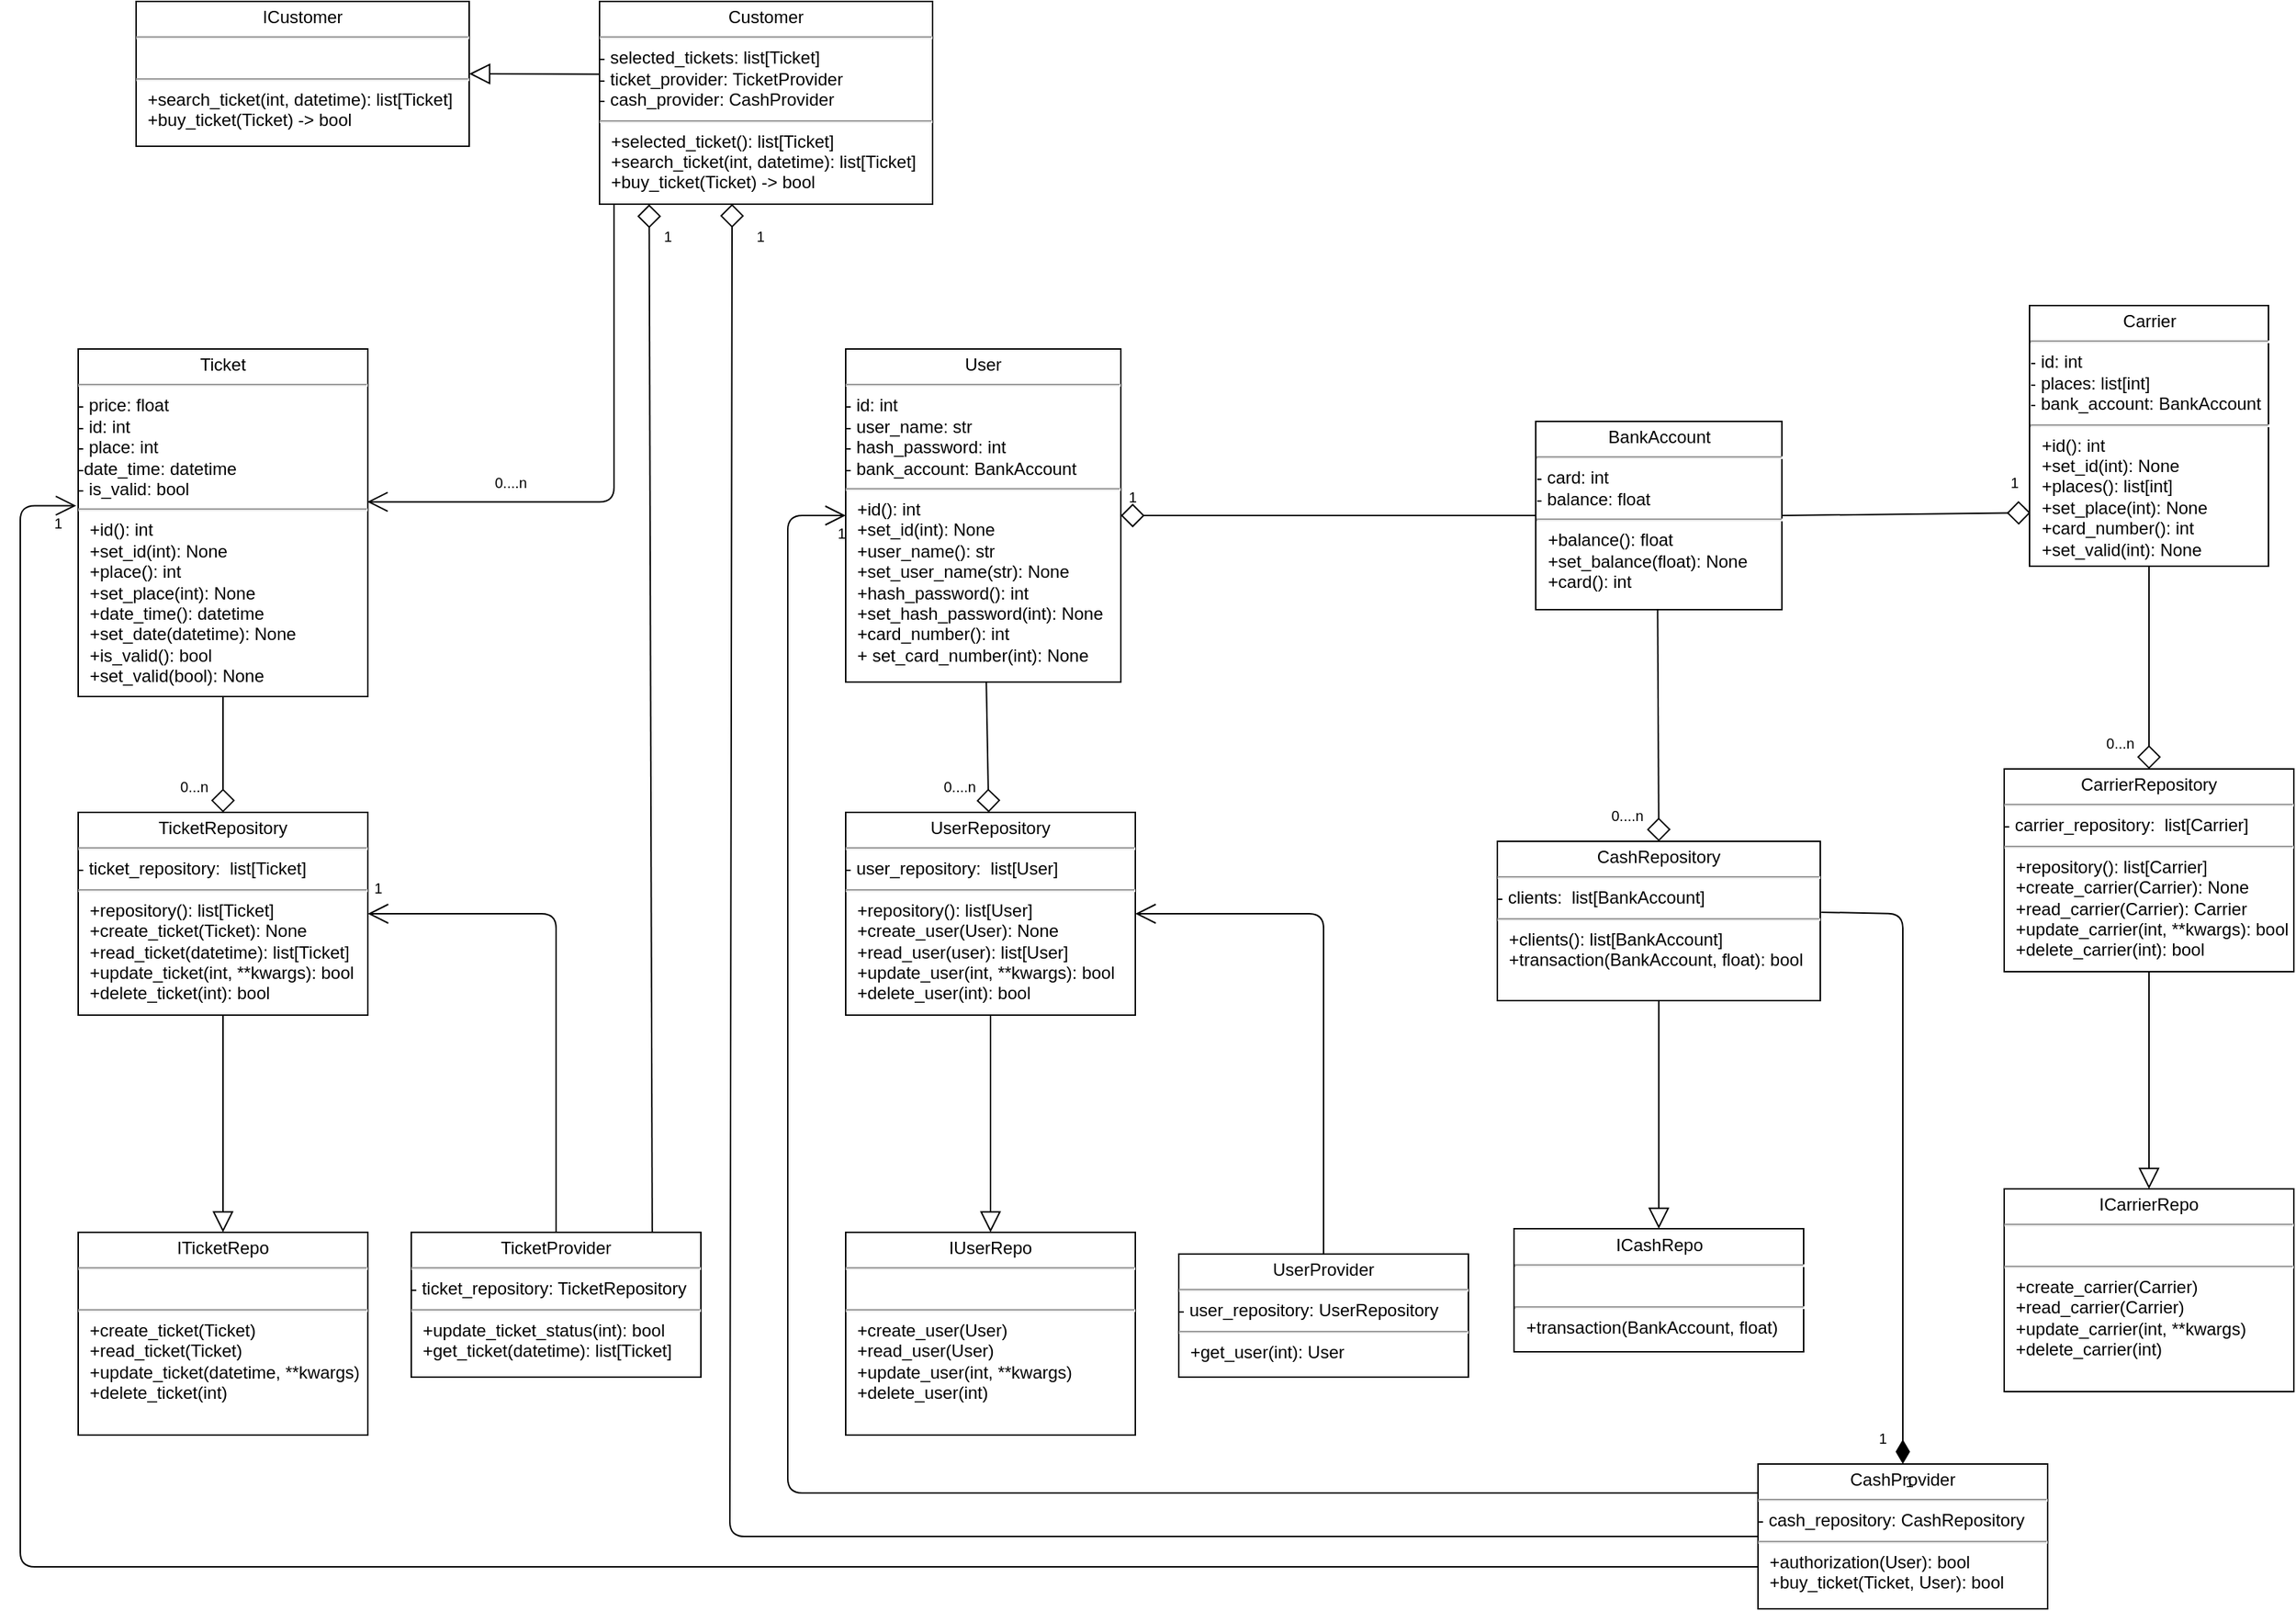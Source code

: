 <mxfile><diagram id="U6mxPA4u_fu3pClSX2C-" name="Страница 1"><mxGraphModel dx="1393" dy="571" grid="1" gridSize="10" guides="1" tooltips="1" connect="1" arrows="1" fold="1" page="1" pageScale="1" pageWidth="827" pageHeight="1169" math="0" shadow="0"><root><mxCell id="0"/><mxCell id="1" parent="0"/><mxCell id="7" value="&lt;p style=&quot;margin: 4px 0px 0px;&quot;&gt;User&lt;/p&gt;&lt;hr style=&quot;text-align: left;&quot;&gt;&lt;p style=&quot;font-size: 10px; margin: 0px;&quot;&gt;&lt;/p&gt;&lt;p style=&quot;text-align: left; font-size: 10px; margin: 0px;&quot;&gt;&lt;span style=&quot;background-color: initial; font-size: 12px;&quot;&gt;- id: int&lt;/span&gt;&lt;br&gt;&lt;/p&gt;&lt;p style=&quot;text-align: left; font-size: 10px; margin: 0px;&quot;&gt;&lt;span style=&quot;background-color: initial; font-size: 12px;&quot;&gt;- user_name: str&lt;/span&gt;&lt;/p&gt;&lt;p style=&quot;text-align: left; font-size: 10px; margin: 0px;&quot;&gt;&lt;span style=&quot;background-color: initial; font-size: 12px;&quot;&gt;- hash_password: int&lt;/span&gt;&lt;/p&gt;&lt;p style=&quot;text-align: left; font-size: 10px; margin: 0px;&quot;&gt;&lt;span style=&quot;background-color: initial; font-size: 12px;&quot;&gt;- bank_account: BankAccount&lt;/span&gt;&lt;/p&gt;&lt;hr&gt;&lt;p style=&quot;text-align: left; margin: 0px 0px 0px 8px;&quot;&gt;+id(): int&lt;/p&gt;&lt;p style=&quot;text-align: left; margin: 0px 0px 0px 8px;&quot;&gt;+set_id(int): None&lt;/p&gt;&lt;p style=&quot;text-align: left; margin: 0px 0px 0px 8px;&quot;&gt;+user_name(): str&lt;/p&gt;&lt;p style=&quot;text-align: left; margin: 0px 0px 0px 8px;&quot;&gt;+set_user_name(str): None&lt;/p&gt;&lt;p style=&quot;text-align: left; margin: 0px 0px 0px 8px;&quot;&gt;+hash_password(): int&lt;/p&gt;&lt;p style=&quot;text-align: left; margin: 0px 0px 0px 8px;&quot;&gt;+set_hash_password(int): None&lt;/p&gt;&lt;p style=&quot;text-align: left; margin: 0px 0px 0px 8px;&quot;&gt;+card_number(): int&lt;/p&gt;&lt;p style=&quot;text-align: left; margin: 0px 0px 0px 8px;&quot;&gt;+ set_card_number(int): None&lt;/p&gt;" style="shape=rect;html=1;overflow=fill;whiteSpace=wrap;" parent="1" vertex="1"><mxGeometry x="590" y="280" width="190" height="230" as="geometry"/></mxCell><mxCell id="8" value="&lt;p style=&quot;margin: 4px 0px 0px;&quot;&gt;Ticket&lt;/p&gt;&lt;hr style=&quot;text-align: left;&quot;&gt;&lt;p style=&quot;font-size: 10px; margin: 0px;&quot;&gt;&lt;/p&gt;&lt;p style=&quot;text-align: left; margin: 0px;&quot;&gt;- price: float&lt;/p&gt;&lt;p style=&quot;text-align: left; margin: 0px;&quot;&gt;- id: int&lt;/p&gt;&lt;p style=&quot;text-align: left; margin: 0px;&quot;&gt;- place: int&lt;/p&gt;&lt;p style=&quot;text-align: left; margin: 0px;&quot;&gt;-date_time: datetime&lt;/p&gt;&lt;p style=&quot;text-align: left; margin: 0px;&quot;&gt;- is_valid: bool&lt;/p&gt;&lt;hr&gt;&lt;p style=&quot;text-align: left; margin: 0px 0px 0px 8px;&quot;&gt;+id(): int&lt;/p&gt;&lt;p style=&quot;text-align: left; margin: 0px 0px 0px 8px;&quot;&gt;+set_id(int): None&lt;/p&gt;&lt;p style=&quot;text-align: left; margin: 0px 0px 0px 8px;&quot;&gt;+place(): int&lt;/p&gt;&lt;p style=&quot;text-align: left; margin: 0px 0px 0px 8px;&quot;&gt;+set_place(int): None&lt;/p&gt;&lt;p style=&quot;text-align: left; margin: 0px 0px 0px 8px;&quot;&gt;+date_time(): datetime&lt;/p&gt;&lt;p style=&quot;text-align: left; margin: 0px 0px 0px 8px;&quot;&gt;+set_date(datetime): None&lt;/p&gt;&lt;p style=&quot;text-align: left; margin: 0px 0px 0px 8px;&quot;&gt;+is_valid(): bool&lt;/p&gt;&lt;p style=&quot;text-align: left; margin: 0px 0px 0px 8px;&quot;&gt;+set_valid(bool): None&lt;/p&gt;" style="shape=rect;html=1;overflow=fill;whiteSpace=wrap;" parent="1" vertex="1"><mxGeometry x="60" y="280" width="200" height="240" as="geometry"/></mxCell><mxCell id="9" value="&lt;p style=&quot;margin: 4px 0px 0px;&quot;&gt;BankAccount&lt;/p&gt;&lt;hr style=&quot;text-align: left;&quot;&gt;&lt;p style=&quot;font-size: 10px; margin: 0px;&quot;&gt;&lt;/p&gt;&lt;p style=&quot;text-align: left; font-size: 10px; margin: 0px;&quot;&gt;&lt;span style=&quot;background-color: initial; font-size: 12px;&quot;&gt;- card: int&lt;/span&gt;&lt;br&gt;&lt;/p&gt;&lt;p style=&quot;text-align: left; font-size: 10px; margin: 0px;&quot;&gt;&lt;span style=&quot;background-color: initial; font-size: 12px;&quot;&gt;- balance: float&lt;br&gt;&lt;/span&gt;&lt;/p&gt;&lt;hr&gt;&lt;p style=&quot;text-align: left; margin: 0px 0px 0px 8px;&quot;&gt;+balance(): float&lt;/p&gt;&lt;p style=&quot;text-align: left; margin: 0px 0px 0px 8px;&quot;&gt;+set_balance(float): None&lt;/p&gt;&lt;p style=&quot;text-align: left; margin: 0px 0px 0px 8px;&quot;&gt;+card(): int&lt;/p&gt;" style="shape=rect;html=1;overflow=fill;whiteSpace=wrap;" parent="1" vertex="1"><mxGeometry x="1066.5" y="330" width="170" height="130" as="geometry"/></mxCell><mxCell id="11" value="&lt;p style=&quot;margin: 4px 0px 0px;&quot;&gt;TicketRepository&lt;/p&gt;&lt;hr style=&quot;text-align: left;&quot;&gt;&lt;p style=&quot;font-size: 10px; margin: 0px;&quot;&gt;&lt;/p&gt;&lt;p style=&quot;text-align: left; margin: 0px;&quot;&gt;- ticket_repository:&amp;nbsp; list[Ticket]&lt;br&gt;&lt;/p&gt;&lt;hr&gt;&lt;p style=&quot;text-align: left; margin: 0px 0px 0px 8px;&quot;&gt;+repository(): list[Ticket]&lt;/p&gt;&lt;p style=&quot;text-align: left; margin: 0px 0px 0px 8px;&quot;&gt;+create_ticket(Ticket): None&lt;/p&gt;&lt;p style=&quot;text-align: left; margin: 0px 0px 0px 8px;&quot;&gt;+read_ticket(datetime): list[Ticket]&lt;/p&gt;&lt;p style=&quot;text-align: left; margin: 0px 0px 0px 8px;&quot;&gt;+update_ticket(int, **kwargs): bool&lt;/p&gt;&lt;p style=&quot;text-align: left; margin: 0px 0px 0px 8px;&quot;&gt;+delete_ticket(int): bool&lt;/p&gt;" style="shape=rect;html=1;overflow=fill;whiteSpace=wrap;" parent="1" vertex="1"><mxGeometry x="60" y="600" width="200" height="140" as="geometry"/></mxCell><mxCell id="12" value="" style="align=right;html=1;verticalAlign=bottom;endArrow=none;startArrow=diamond;startSize=14;startFill=0;edgeStyle=none;entryX=0.5;entryY=1;entryDx=0;entryDy=0;exitX=0.5;exitY=0;exitDx=0;exitDy=0;" parent="1" source="11" target="8" edge="1"><mxGeometry x="1" relative="1" as="geometry"><mxPoint x="90" y="560" as="sourcePoint"/><mxPoint x="520" y="650" as="targetPoint"/></mxGeometry></mxCell><mxCell id="14" value="0...n" style="resizable=0;html=1;align=right;verticalAlign=top;labelBackgroundColor=none;fontSize=10" parent="12" connectable="0" vertex="1"><mxGeometry x="1" relative="1" as="geometry"><mxPoint x="-10" y="50" as="offset"/></mxGeometry></mxCell><mxCell id="15" value="&lt;p style=&quot;margin: 4px 0px 0px;&quot;&gt;&lt;span style=&quot;background-color: initial;&quot;&gt;ITicketRepo&lt;/span&gt;&lt;br&gt;&lt;/p&gt;&lt;hr style=&quot;text-align: left;&quot;&gt;&lt;p style=&quot;font-size: 10px; margin: 0px;&quot;&gt;&lt;/p&gt;&lt;p style=&quot;text-align: left; margin: 0px;&quot;&gt;&lt;br&gt;&lt;/p&gt;&lt;hr&gt;&lt;p style=&quot;text-align: left; margin: 0px 0px 0px 8px;&quot;&gt;&lt;span style=&quot;background-color: initial;&quot;&gt;+create_ticket(Ticket)&lt;/span&gt;&lt;br&gt;&lt;/p&gt;&lt;p style=&quot;text-align: left; margin: 0px 0px 0px 8px;&quot;&gt;+read_ticket(Ticket)&lt;/p&gt;&lt;p style=&quot;text-align: left; margin: 0px 0px 0px 8px;&quot;&gt;+update_ticket(datetime, **kwargs)&lt;/p&gt;&lt;p style=&quot;text-align: left; margin: 0px 0px 0px 8px;&quot;&gt;+delete_ticket(int)&lt;/p&gt;" style="shape=rect;html=1;overflow=fill;whiteSpace=wrap;" parent="1" vertex="1"><mxGeometry x="60" y="890" width="200" height="140" as="geometry"/></mxCell><mxCell id="20" value="" style="edgeStyle=none;html=1;endSize=12;endArrow=block;endFill=0;exitX=0.5;exitY=1;exitDx=0;exitDy=0;entryX=0.5;entryY=0;entryDx=0;entryDy=0;" parent="1" source="11" target="15" edge="1"><mxGeometry width="160" relative="1" as="geometry"><mxPoint x="210" y="840" as="sourcePoint"/><mxPoint x="210" y="810" as="targetPoint"/></mxGeometry></mxCell><mxCell id="21" value="&lt;p style=&quot;margin: 4px 0px 0px;&quot;&gt;TicketProvider&lt;/p&gt;&lt;hr style=&quot;text-align: left;&quot;&gt;&lt;p style=&quot;font-size: 10px; margin: 0px;&quot;&gt;&lt;/p&gt;&lt;p style=&quot;text-align: left; margin: 0px;&quot;&gt;- ticket_repository: TicketRepository&lt;/p&gt;&lt;hr&gt;&lt;p style=&quot;text-align: left; margin: 0px 0px 0px 8px;&quot;&gt;+update_ticket_status(int): bool&lt;/p&gt;&lt;p style=&quot;text-align: left; margin: 0px 0px 0px 8px;&quot;&gt;+get_ticket(datetime): list[Ticket]&lt;/p&gt;&lt;p style=&quot;text-align: left; margin: 0px 0px 0px 8px;&quot;&gt;&lt;br&gt;&lt;/p&gt;" style="shape=rect;html=1;overflow=fill;whiteSpace=wrap;" parent="1" vertex="1"><mxGeometry x="290" y="890" width="200" height="100" as="geometry"/></mxCell><mxCell id="22" value="" style="verticalAlign=bottom;html=1;endArrow=open;endSize=12;edgeStyle=orthogonalEdgeStyle;fontSize=10;entryX=1;entryY=0.5;entryDx=0;entryDy=0;exitX=0.5;exitY=0;exitDx=0;exitDy=0;" parent="1" source="21" target="11" edge="1"><mxGeometry relative="1" as="geometry"><mxPoint x="440" y="820" as="sourcePoint"/><mxPoint x="290" y="690" as="targetPoint"/><Array as="points"><mxPoint x="390" y="670"/></Array></mxGeometry></mxCell><mxCell id="23" value="" style="resizable=0;html=1;align=right;verticalAlign=top;labelBackgroundColor=none;fontSize=10" parent="22" connectable="0" vertex="1"><mxGeometry x="1" relative="1" as="geometry"/></mxCell><mxCell id="28" value="" style="align=right;html=1;verticalAlign=bottom;endArrow=none;startArrow=diamond;startSize=14;startFill=0;edgeStyle=none;" parent="1" source="31" target="7" edge="1"><mxGeometry x="1" relative="1" as="geometry"><mxPoint x="710" y="510" as="sourcePoint"/><mxPoint x="710" y="590" as="targetPoint"/></mxGeometry></mxCell><mxCell id="29" value="0...n" style="resizable=0;html=1;align=left;verticalAlign=top;labelBackgroundColor=none;fontSize=10" parent="28" connectable="0" vertex="1"><mxGeometry x="-1" relative="1" as="geometry"><mxPoint y="45" as="offset"/></mxGeometry></mxCell><mxCell id="30" value="0....n" style="resizable=0;html=1;align=right;verticalAlign=top;labelBackgroundColor=none;fontSize=10" parent="28" connectable="0" vertex="1"><mxGeometry x="1" relative="1" as="geometry"><mxPoint x="-7" y="60" as="offset"/></mxGeometry></mxCell><mxCell id="101" value="0....n" style="resizable=0;html=1;align=right;verticalAlign=top;labelBackgroundColor=none;fontSize=10" parent="28" connectable="0" vertex="1"><mxGeometry x="1" relative="1" as="geometry"><mxPoint x="-317" y="-150" as="offset"/></mxGeometry></mxCell><mxCell id="31" value="&lt;p style=&quot;margin: 4px 0px 0px;&quot;&gt;UserRepository&lt;/p&gt;&lt;hr style=&quot;text-align: left;&quot;&gt;&lt;p style=&quot;font-size: 10px; margin: 0px;&quot;&gt;&lt;/p&gt;&lt;p style=&quot;text-align: left; margin: 0px;&quot;&gt;- user_repository:&amp;nbsp; list[User]&lt;br&gt;&lt;/p&gt;&lt;hr&gt;&lt;p style=&quot;text-align: left; margin: 0px 0px 0px 8px;&quot;&gt;+repository(): list[User]&lt;/p&gt;&lt;p style=&quot;text-align: left; margin: 0px 0px 0px 8px;&quot;&gt;+create_user(User): None&lt;/p&gt;&lt;p style=&quot;text-align: left; margin: 0px 0px 0px 8px;&quot;&gt;+read_user(user): list[User]&lt;/p&gt;&lt;p style=&quot;text-align: left; margin: 0px 0px 0px 8px;&quot;&gt;+update_user(int, **kwargs): bool&lt;/p&gt;&lt;p style=&quot;text-align: left; margin: 0px 0px 0px 8px;&quot;&gt;+delete_user(int): bool&lt;/p&gt;" style="shape=rect;html=1;overflow=fill;whiteSpace=wrap;" parent="1" vertex="1"><mxGeometry x="590" y="600" width="200" height="140" as="geometry"/></mxCell><mxCell id="32" value="&lt;p style=&quot;margin: 4px 0px 0px;&quot;&gt;&lt;span style=&quot;background-color: initial;&quot;&gt;IUserRepo&lt;/span&gt;&lt;br&gt;&lt;/p&gt;&lt;hr style=&quot;text-align: left;&quot;&gt;&lt;p style=&quot;font-size: 10px; margin: 0px;&quot;&gt;&lt;/p&gt;&lt;p style=&quot;text-align: left; margin: 0px;&quot;&gt;&lt;br&gt;&lt;/p&gt;&lt;hr&gt;&lt;p style=&quot;text-align: left; margin: 0px 0px 0px 8px;&quot;&gt;&lt;span style=&quot;background-color: initial;&quot;&gt;+create_user(User)&lt;/span&gt;&lt;br&gt;&lt;/p&gt;&lt;p style=&quot;text-align: left; margin: 0px 0px 0px 8px;&quot;&gt;+read_user(User)&lt;/p&gt;&lt;p style=&quot;text-align: left; margin: 0px 0px 0px 8px;&quot;&gt;+update_user(int, **kwargs)&lt;/p&gt;&lt;p style=&quot;text-align: left; margin: 0px 0px 0px 8px;&quot;&gt;+delete_user(int)&lt;/p&gt;" style="shape=rect;html=1;overflow=fill;whiteSpace=wrap;" parent="1" vertex="1"><mxGeometry x="590" y="890" width="200" height="140" as="geometry"/></mxCell><mxCell id="33" value="" style="edgeStyle=none;html=1;endSize=12;endArrow=block;endFill=0;entryX=0.5;entryY=0;entryDx=0;entryDy=0;" parent="1" target="32" edge="1"><mxGeometry width="160" relative="1" as="geometry"><mxPoint x="690" y="740" as="sourcePoint"/><mxPoint x="730" y="810" as="targetPoint"/></mxGeometry></mxCell><mxCell id="37" value="&lt;p style=&quot;margin: 4px 0px 0px;&quot;&gt;Carrier&lt;/p&gt;&lt;hr style=&quot;text-align: left;&quot;&gt;&lt;p style=&quot;font-size: 10px; margin: 0px;&quot;&gt;&lt;/p&gt;&lt;p style=&quot;text-align: left; margin: 0px;&quot;&gt;&lt;span style=&quot;background-color: initial;&quot;&gt;- id: int&lt;/span&gt;&lt;br&gt;&lt;/p&gt;&lt;p style=&quot;text-align: left; margin: 0px;&quot;&gt;- places: list[int]&lt;/p&gt;&lt;p style=&quot;text-align: left; margin: 0px;&quot;&gt;- bank_account: BankAccount&lt;br&gt;&lt;/p&gt;&lt;hr&gt;&lt;p style=&quot;text-align: left; margin: 0px 0px 0px 8px;&quot;&gt;+id(): int&lt;/p&gt;&lt;p style=&quot;text-align: left; margin: 0px 0px 0px 8px;&quot;&gt;+set_id(int): None&lt;/p&gt;&lt;p style=&quot;text-align: left; margin: 0px 0px 0px 8px;&quot;&gt;+places(): list[int]&lt;/p&gt;&lt;p style=&quot;text-align: left; margin: 0px 0px 0px 8px;&quot;&gt;+set_place(int): None&lt;/p&gt;&lt;p style=&quot;text-align: left; margin: 0px 0px 0px 8px;&quot;&gt;+card_number(): int&lt;/p&gt;&lt;p style=&quot;text-align: left; margin: 0px 0px 0px 8px;&quot;&gt;+set_valid(int): None&lt;/p&gt;" style="shape=rect;html=1;overflow=fill;whiteSpace=wrap;" parent="1" vertex="1"><mxGeometry x="1407.5" y="250" width="165" height="180" as="geometry"/></mxCell><mxCell id="38" value="&lt;p style=&quot;margin: 4px 0px 0px;&quot;&gt;CarrierRepository&lt;/p&gt;&lt;hr style=&quot;text-align: left;&quot;&gt;&lt;p style=&quot;font-size: 10px; margin: 0px;&quot;&gt;&lt;/p&gt;&lt;p style=&quot;text-align: left; margin: 0px;&quot;&gt;- carrier_repository:&amp;nbsp; list[Carrier]&lt;br&gt;&lt;/p&gt;&lt;hr&gt;&lt;p style=&quot;text-align: left; margin: 0px 0px 0px 8px;&quot;&gt;+repository(): list[Carrier]&lt;/p&gt;&lt;p style=&quot;text-align: left; margin: 0px 0px 0px 8px;&quot;&gt;&lt;span style=&quot;background-color: initial;&quot;&gt;+create_carrier(Carrier): None&lt;/span&gt;&lt;br&gt;&lt;/p&gt;&lt;p style=&quot;text-align: left; margin: 0px 0px 0px 8px;&quot;&gt;+read_carrier(Carrier): Carrier&lt;/p&gt;&lt;p style=&quot;text-align: left; margin: 0px 0px 0px 8px;&quot;&gt;+update_carrier(int, **kwargs): bool&lt;/p&gt;&lt;p style=&quot;text-align: left; margin: 0px 0px 0px 8px;&quot;&gt;+delete_carrier(int): bool&lt;/p&gt;" style="shape=rect;html=1;overflow=fill;whiteSpace=wrap;" parent="1" vertex="1"><mxGeometry x="1390" y="570" width="200" height="140" as="geometry"/></mxCell><mxCell id="39" value="" style="align=right;html=1;verticalAlign=bottom;endArrow=none;startArrow=diamond;startSize=14;startFill=0;edgeStyle=none;entryX=0.5;entryY=1;entryDx=0;entryDy=0;" parent="1" source="38" target="37" edge="1"><mxGeometry x="1" relative="1" as="geometry"><mxPoint x="1500" y="750" as="sourcePoint"/><mxPoint x="1850" y="620" as="targetPoint"/></mxGeometry></mxCell><mxCell id="41" value="0...n" style="resizable=0;html=1;align=right;verticalAlign=top;labelBackgroundColor=none;fontSize=10" parent="39" connectable="0" vertex="1"><mxGeometry x="1" relative="1" as="geometry"><mxPoint x="-10" y="110" as="offset"/></mxGeometry></mxCell><mxCell id="42" value="&lt;p style=&quot;margin: 4px 0px 0px;&quot;&gt;&lt;span style=&quot;background-color: initial;&quot;&gt;ICarrierRepo&lt;/span&gt;&lt;br&gt;&lt;/p&gt;&lt;hr style=&quot;text-align: left;&quot;&gt;&lt;p style=&quot;font-size: 10px; margin: 0px;&quot;&gt;&lt;/p&gt;&lt;p style=&quot;text-align: left; margin: 0px;&quot;&gt;&lt;br&gt;&lt;/p&gt;&lt;hr&gt;&lt;p style=&quot;text-align: left; margin: 0px 0px 0px 8px;&quot;&gt;&lt;span style=&quot;background-color: initial;&quot;&gt;+create_carrier(Carrier)&lt;/span&gt;&lt;br&gt;&lt;/p&gt;&lt;p style=&quot;text-align: left; margin: 0px 0px 0px 8px;&quot;&gt;+read_carrier(Carrier)&lt;/p&gt;&lt;p style=&quot;text-align: left; margin: 0px 0px 0px 8px;&quot;&gt;+update_carrier(int, **kwargs)&lt;/p&gt;&lt;p style=&quot;text-align: left; margin: 0px 0px 0px 8px;&quot;&gt;+delete_carrier(int)&lt;/p&gt;" style="shape=rect;html=1;overflow=fill;whiteSpace=wrap;" parent="1" vertex="1"><mxGeometry x="1390" y="860" width="200" height="140" as="geometry"/></mxCell><mxCell id="43" value="" style="edgeStyle=none;html=1;endSize=12;endArrow=block;endFill=0;exitX=0.5;exitY=1;exitDx=0;exitDy=0;entryX=0.5;entryY=0;entryDx=0;entryDy=0;" parent="1" source="38" target="42" edge="1"><mxGeometry width="160" relative="1" as="geometry"><mxPoint x="1560" y="649.47" as="sourcePoint"/><mxPoint x="1400" y="780" as="targetPoint"/></mxGeometry></mxCell><mxCell id="47" value="" style="align=right;html=1;verticalAlign=bottom;endArrow=none;startArrow=diamond;startSize=14;startFill=0;edgeStyle=none;exitX=1;exitY=0.5;exitDx=0;exitDy=0;entryX=0;entryY=0.5;entryDx=0;entryDy=0;" parent="1" source="7" target="9" edge="1"><mxGeometry x="1" relative="1" as="geometry"><mxPoint x="750" y="400" as="sourcePoint"/><mxPoint x="750" y="480" as="targetPoint"/></mxGeometry></mxCell><mxCell id="49" value="1" style="resizable=0;html=1;align=right;verticalAlign=top;labelBackgroundColor=none;fontSize=10" parent="47" connectable="0" vertex="1"><mxGeometry x="1" relative="1" as="geometry"><mxPoint x="-275" y="-25" as="offset"/></mxGeometry></mxCell><mxCell id="90" value="1" style="resizable=0;html=1;align=right;verticalAlign=top;labelBackgroundColor=none;fontSize=10" parent="47" connectable="0" vertex="1"><mxGeometry x="1" relative="1" as="geometry"><mxPoint x="-596" y="-205" as="offset"/></mxGeometry></mxCell><mxCell id="53" value="&lt;p style=&quot;margin: 4px 0px 0px;&quot;&gt;CashRepository&lt;/p&gt;&lt;hr style=&quot;text-align: left;&quot;&gt;&lt;p style=&quot;font-size: 10px; margin: 0px;&quot;&gt;&lt;/p&gt;&lt;p style=&quot;text-align: left; margin: 0px;&quot;&gt;- clients:&amp;nbsp; list[BankAccount]&lt;br&gt;&lt;/p&gt;&lt;hr&gt;&lt;p style=&quot;text-align: left; margin: 0px 0px 0px 8px;&quot;&gt;+clients(): list[BankAccount]&lt;/p&gt;&lt;p style=&quot;text-align: left; margin: 0px 0px 0px 8px;&quot;&gt;+transaction(BankAccount, float): bool&lt;/p&gt;" style="shape=rect;html=1;overflow=fill;whiteSpace=wrap;" parent="1" vertex="1"><mxGeometry x="1040" y="620" width="223" height="110" as="geometry"/></mxCell><mxCell id="54" value="&lt;p style=&quot;margin: 4px 0px 0px;&quot;&gt;&lt;span style=&quot;background-color: initial;&quot;&gt;ICashRepo&lt;/span&gt;&lt;br&gt;&lt;/p&gt;&lt;hr style=&quot;text-align: left;&quot;&gt;&lt;p style=&quot;font-size: 10px; margin: 0px;&quot;&gt;&lt;/p&gt;&lt;p style=&quot;text-align: left; margin: 0px;&quot;&gt;&lt;br&gt;&lt;/p&gt;&lt;hr&gt;&lt;p style=&quot;text-align: left; margin: 0px 0px 0px 8px;&quot;&gt;+transaction(BankAccount, float)&lt;br&gt;&lt;/p&gt;" style="shape=rect;html=1;overflow=fill;whiteSpace=wrap;" parent="1" vertex="1"><mxGeometry x="1051.5" y="887.5" width="200" height="85" as="geometry"/></mxCell><mxCell id="58" value="" style="align=right;html=1;verticalAlign=bottom;endArrow=none;startArrow=diamond;startSize=14;startFill=0;edgeStyle=none;exitX=0.5;exitY=0;exitDx=0;exitDy=0;" parent="1" source="53" edge="1"><mxGeometry x="1" relative="1" as="geometry"><mxPoint x="1152.307" y="550" as="sourcePoint"/><mxPoint x="1150.671" y="460" as="targetPoint"/></mxGeometry></mxCell><mxCell id="60" value="0....n" style="resizable=0;html=1;align=right;verticalAlign=top;labelBackgroundColor=none;fontSize=10" parent="58" connectable="0" vertex="1"><mxGeometry x="1" relative="1" as="geometry"><mxPoint x="-9" y="130" as="offset"/></mxGeometry></mxCell><mxCell id="61" value="" style="edgeStyle=none;html=1;endSize=12;endArrow=block;endFill=0;entryX=0.5;entryY=0;entryDx=0;entryDy=0;" parent="1" target="54" edge="1"><mxGeometry width="160" relative="1" as="geometry"><mxPoint x="1151.5" y="730" as="sourcePoint"/><mxPoint x="1011.5" y="820" as="targetPoint"/></mxGeometry></mxCell><mxCell id="68" value="" style="verticalAlign=bottom;html=1;endArrow=open;endSize=12;edgeStyle=orthogonalEdgeStyle;fontSize=10;entryX=1;entryY=0.5;entryDx=0;entryDy=0;exitX=0.5;exitY=0;exitDx=0;exitDy=0;" parent="1" source="72" target="31" edge="1"><mxGeometry relative="1" as="geometry"><mxPoint x="920" y="900" as="sourcePoint"/><mxPoint x="840.0" y="600.14" as="targetPoint"/><Array as="points"><mxPoint x="920" y="670"/></Array></mxGeometry></mxCell><mxCell id="69" value="" style="resizable=0;html=1;align=right;verticalAlign=top;labelBackgroundColor=none;fontSize=10" parent="68" connectable="0" vertex="1"><mxGeometry x="1" relative="1" as="geometry"/></mxCell><mxCell id="72" value="&lt;p style=&quot;margin: 4px 0px 0px;&quot;&gt;UserProvider&lt;/p&gt;&lt;hr style=&quot;text-align: left;&quot;&gt;&lt;p style=&quot;font-size: 10px; margin: 0px;&quot;&gt;&lt;/p&gt;&lt;p style=&quot;text-align: left; margin: 0px;&quot;&gt;- user_repository: UserRepository&lt;/p&gt;&lt;hr&gt;&lt;p style=&quot;text-align: left; margin: 0px 0px 0px 8px;&quot;&gt;&lt;span style=&quot;background-color: initial;&quot;&gt;+get_user(int): User&lt;/span&gt;&lt;/p&gt;" style="shape=rect;html=1;overflow=fill;whiteSpace=wrap;" parent="1" vertex="1"><mxGeometry x="820" y="905" width="200" height="85" as="geometry"/></mxCell><mxCell id="73" value="&lt;p style=&quot;margin: 4px 0px 0px;&quot;&gt;CashProvider&lt;/p&gt;&lt;hr style=&quot;text-align: left;&quot;&gt;&lt;p style=&quot;font-size: 10px; margin: 0px;&quot;&gt;&lt;/p&gt;&lt;p style=&quot;text-align: left; margin: 0px;&quot;&gt;- cash_repository: CashRepository&lt;/p&gt;&lt;hr&gt;&lt;p style=&quot;text-align: left; margin: 0px 0px 0px 8px;&quot;&gt;&lt;span style=&quot;background-color: initial;&quot;&gt;+authorization(User): bool&lt;/span&gt;&lt;/p&gt;&lt;p style=&quot;text-align: left; margin: 0px 0px 0px 8px;&quot;&gt;&lt;span style=&quot;background-color: initial;&quot;&gt;+buy_ticket(Ticket, User): bool&lt;/span&gt;&lt;/p&gt;" style="shape=rect;html=1;overflow=fill;whiteSpace=wrap;" parent="1" vertex="1"><mxGeometry x="1220" y="1050" width="200" height="100" as="geometry"/></mxCell><mxCell id="74" value="" style="align=right;html=1;verticalAlign=bottom;endArrow=none;startArrow=diamondThin;startSize=14;startFill=1;edgeStyle=none;fontSize=10;entryX=1.003;entryY=0.445;entryDx=0;entryDy=0;entryPerimeter=0;" parent="1" source="73" target="53" edge="1"><mxGeometry x="1" relative="1" as="geometry"><mxPoint x="1160" y="930" as="sourcePoint"/><mxPoint x="1240" y="680" as="targetPoint"/><Array as="points"><mxPoint x="1320" y="670"/></Array></mxGeometry></mxCell><mxCell id="75" value="1" style="resizable=0;html=1;align=left;verticalAlign=top;labelBackgroundColor=none;fontSize=10" parent="74" connectable="0" vertex="1"><mxGeometry x="-1" relative="1" as="geometry"/></mxCell><mxCell id="76" value="" style="resizable=0;html=1;align=right;verticalAlign=top;labelBackgroundColor=none;fontSize=10" parent="74" connectable="0" vertex="1"><mxGeometry x="1" relative="1" as="geometry"><mxPoint x="19" as="offset"/></mxGeometry></mxCell><mxCell id="77" value="&lt;p style=&quot;margin: 4px 0px 0px;&quot;&gt;ICustomer&lt;/p&gt;&lt;hr style=&quot;text-align: left;&quot;&gt;&lt;p style=&quot;font-size: 10px; margin: 0px;&quot;&gt;&lt;/p&gt;&lt;p style=&quot;text-align: left; margin: 0px;&quot;&gt;&lt;br&gt;&lt;/p&gt;&lt;hr&gt;&lt;p style=&quot;text-align: left; margin: 0px 0px 0px 8px;&quot;&gt;+search_ticket(int, datetime): list[Ticket]&lt;/p&gt;&lt;p style=&quot;text-align: left; margin: 0px 0px 0px 8px;&quot;&gt;+buy_ticket(Ticket) -&amp;gt; bool&lt;/p&gt;&lt;p style=&quot;text-align: left; margin: 0px 0px 0px 8px;&quot;&gt;&lt;br&gt;&lt;/p&gt;" style="shape=rect;html=1;overflow=fill;whiteSpace=wrap;" parent="1" vertex="1"><mxGeometry x="100" y="40" width="230" height="100" as="geometry"/></mxCell><mxCell id="78" value="&lt;p style=&quot;margin: 4px 0px 0px;&quot;&gt;Customer&lt;/p&gt;&lt;hr style=&quot;text-align: left;&quot;&gt;&lt;p style=&quot;font-size: 10px; margin: 0px;&quot;&gt;&lt;/p&gt;&lt;p style=&quot;text-align: left; margin: 0px;&quot;&gt;- selected_tickets: list[Ticket]&lt;/p&gt;&lt;p style=&quot;text-align: left; margin: 0px;&quot;&gt;- ticket_provider: TicketProvider&lt;/p&gt;&lt;p style=&quot;text-align: left; margin: 0px;&quot;&gt;- cash_provider: CashProvider&lt;/p&gt;&lt;hr&gt;&lt;p style=&quot;text-align: left; margin: 0px 0px 0px 8px;&quot;&gt;+selected_ticket(): list[Ticket]&lt;/p&gt;&lt;p style=&quot;text-align: left; margin: 0px 0px 0px 8px;&quot;&gt;+search_ticket(int, datetime): list[Ticket]&lt;/p&gt;&lt;p style=&quot;text-align: left; margin: 0px 0px 0px 8px;&quot;&gt;+buy_ticket(Ticket) -&amp;gt; bool&lt;/p&gt;&lt;p style=&quot;text-align: left; margin: 0px 0px 0px 8px;&quot;&gt;&lt;br&gt;&lt;/p&gt;" style="shape=rect;html=1;overflow=fill;whiteSpace=wrap;" parent="1" vertex="1"><mxGeometry x="420" y="40" width="230" height="140" as="geometry"/></mxCell><mxCell id="79" value="" style="edgeStyle=none;html=1;endSize=12;endArrow=block;endFill=0;entryX=1;entryY=0.5;entryDx=0;entryDy=0;exitX=-0.001;exitY=0.359;exitDx=0;exitDy=0;exitPerimeter=0;" parent="1" source="78" target="77" edge="1"><mxGeometry width="160" relative="1" as="geometry"><mxPoint x="430" y="520" as="sourcePoint"/><mxPoint x="590" y="520" as="targetPoint"/></mxGeometry></mxCell><mxCell id="80" value="" style="align=right;html=1;verticalAlign=bottom;endArrow=none;startArrow=diamond;startSize=14;startFill=0;edgeStyle=none;entryX=0;entryY=0.5;entryDx=0;entryDy=0;exitX=0.398;exitY=0.999;exitDx=0;exitDy=0;exitPerimeter=0;" parent="1" source="78" target="73" edge="1"><mxGeometry x="1" relative="1" as="geometry"><mxPoint x="510" y="190" as="sourcePoint"/><mxPoint x="950" y="150" as="targetPoint"/><Array as="points"><mxPoint x="510" y="1100"/></Array></mxGeometry></mxCell><mxCell id="81" value="1" style="resizable=0;html=1;align=right;verticalAlign=top;labelBackgroundColor=none;fontSize=10" parent="80" connectable="0" vertex="1"><mxGeometry x="1" relative="1" as="geometry"><mxPoint x="90" y="-80" as="offset"/></mxGeometry></mxCell><mxCell id="82" value="" style="align=right;html=1;verticalAlign=bottom;endArrow=none;startArrow=diamond;startSize=14;startFill=0;edgeStyle=none;exitX=0.149;exitY=1.001;exitDx=0;exitDy=0;exitPerimeter=0;entryX=0.832;entryY=-0.003;entryDx=0;entryDy=0;entryPerimeter=0;" parent="1" source="78" target="21" edge="1"><mxGeometry x="1" relative="1" as="geometry"><mxPoint x="-240" y="180.0" as="sourcePoint"/><mxPoint x="460" y="885" as="targetPoint"/><Array as="points"/></mxGeometry></mxCell><mxCell id="83" value="1" style="resizable=0;html=1;align=right;verticalAlign=top;labelBackgroundColor=none;fontSize=10" parent="82" connectable="0" vertex="1"><mxGeometry x="1" relative="1" as="geometry"><mxPoint x="-186" y="-250" as="offset"/></mxGeometry></mxCell><mxCell id="85" value="1" style="resizable=0;html=1;align=right;verticalAlign=top;labelBackgroundColor=none;fontSize=10" parent="1" connectable="0" vertex="1"><mxGeometry x="534.997" y="190" as="geometry"/></mxCell><mxCell id="96" value="" style="verticalAlign=bottom;html=1;endArrow=open;endSize=12;edgeStyle=orthogonalEdgeStyle;entryX=0.998;entryY=0.44;entryDx=0;entryDy=0;entryPerimeter=0;" parent="1" source="78" target="8" edge="1"><mxGeometry relative="1" as="geometry"><mxPoint x="400" y="220" as="sourcePoint"/><mxPoint x="280" y="360" as="targetPoint"/><Array as="points"><mxPoint x="430" y="386"/></Array></mxGeometry></mxCell><mxCell id="97" value="" style="resizable=0;html=1;align=right;verticalAlign=top;labelBackgroundColor=none;fontSize=10" parent="96" connectable="0" vertex="1"><mxGeometry x="1" relative="1" as="geometry"/></mxCell><mxCell id="102" value="" style="verticalAlign=bottom;html=1;endArrow=open;endSize=12;edgeStyle=orthogonalEdgeStyle;entryX=-0.007;entryY=0.451;entryDx=0;entryDy=0;entryPerimeter=0;" parent="1" target="8" edge="1"><mxGeometry relative="1" as="geometry"><mxPoint x="1220" y="1121" as="sourcePoint"/><mxPoint x="990" y="800" as="targetPoint"/><Array as="points"><mxPoint x="1220" y="1121"/><mxPoint x="20" y="1120"/><mxPoint x="20" y="388"/></Array></mxGeometry></mxCell><mxCell id="103" value="1" style="resizable=0;html=1;align=right;verticalAlign=top;labelBackgroundColor=none;fontSize=10" parent="102" connectable="0" vertex="1"><mxGeometry x="1" relative="1" as="geometry"><mxPoint x="-9" as="offset"/></mxGeometry></mxCell><mxCell id="104" value="" style="verticalAlign=bottom;html=1;endArrow=open;endSize=12;edgeStyle=orthogonalEdgeStyle;entryX=0;entryY=0.5;entryDx=0;entryDy=0;" parent="1" source="73" target="7" edge="1"><mxGeometry relative="1" as="geometry"><mxPoint x="1219" y="1095" as="sourcePoint"/><mxPoint x="500" y="530" as="targetPoint"/><Array as="points"><mxPoint x="550" y="1070"/><mxPoint x="550" y="395"/></Array></mxGeometry></mxCell><mxCell id="105" value="1" style="resizable=0;html=1;align=right;verticalAlign=top;labelBackgroundColor=none;fontSize=10" parent="104" connectable="0" vertex="1"><mxGeometry x="1" relative="1" as="geometry"/></mxCell><mxCell id="106" value="" style="align=right;html=1;verticalAlign=bottom;endArrow=none;startArrow=diamond;startSize=14;startFill=0;edgeStyle=none;entryX=1;entryY=0.5;entryDx=0;entryDy=0;exitX=0.004;exitY=0.795;exitDx=0;exitDy=0;exitPerimeter=0;" parent="1" source="37" target="9" edge="1"><mxGeometry x="1" relative="1" as="geometry"><mxPoint x="1410" y="370" as="sourcePoint"/><mxPoint x="1436.5" y="520.0" as="targetPoint"/></mxGeometry></mxCell><mxCell id="107" value="1" style="resizable=0;html=1;align=right;verticalAlign=top;labelBackgroundColor=none;fontSize=10" parent="106" connectable="0" vertex="1"><mxGeometry x="1" relative="1" as="geometry"><mxPoint x="164" y="-35" as="offset"/></mxGeometry></mxCell></root></mxGraphModel></diagram></mxfile>